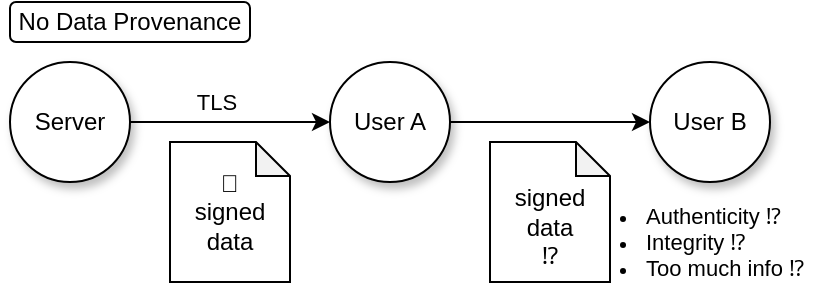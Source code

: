 <mxfile version="21.6.5" type="device">
  <diagram name="Page-1" id="E1Tv2Iv79u1PMs5fWFh_">
    <mxGraphModel dx="1147" dy="1200" grid="1" gridSize="10" guides="1" tooltips="1" connect="1" arrows="1" fold="1" page="1" pageScale="1" pageWidth="827" pageHeight="1169" math="0" shadow="0">
      <root>
        <mxCell id="0" />
        <mxCell id="1" parent="0" />
        <mxCell id="HxEEL8P-OPklS3m3PPNj-46" value="No Data Provenance" style="rounded=1;whiteSpace=wrap;html=1;" parent="1" vertex="1">
          <mxGeometry x="70" y="160" width="120" height="20" as="geometry" />
        </mxCell>
        <mxCell id="HxEEL8P-OPklS3m3PPNj-1" value="Server" style="ellipse;whiteSpace=wrap;html=1;aspect=fixed;shadow=1;" parent="1" vertex="1">
          <mxGeometry x="70" y="190" width="60" height="60" as="geometry" />
        </mxCell>
        <mxCell id="HxEEL8P-OPklS3m3PPNj-2" value="User A" style="ellipse;whiteSpace=wrap;html=1;aspect=fixed;shadow=1;" parent="1" vertex="1">
          <mxGeometry x="230" y="190" width="60" height="60" as="geometry" />
        </mxCell>
        <mxCell id="HxEEL8P-OPklS3m3PPNj-3" value="User B" style="ellipse;whiteSpace=wrap;html=1;aspect=fixed;shadow=1;" parent="1" vertex="1">
          <mxGeometry x="390" y="190" width="60" height="60" as="geometry" />
        </mxCell>
        <mxCell id="HxEEL8P-OPklS3m3PPNj-5" style="edgeStyle=orthogonalEdgeStyle;rounded=0;orthogonalLoop=1;jettySize=auto;html=1;exitX=1;exitY=0.5;exitDx=0;exitDy=0;entryX=0;entryY=0.5;entryDx=0;entryDy=0;" parent="1" source="HxEEL8P-OPklS3m3PPNj-2" target="HxEEL8P-OPklS3m3PPNj-3" edge="1">
          <mxGeometry relative="1" as="geometry" />
        </mxCell>
        <mxCell id="HxEEL8P-OPklS3m3PPNj-4" value="" style="endArrow=classic;html=1;rounded=0;exitX=1;exitY=0.5;exitDx=0;exitDy=0;" parent="1" source="HxEEL8P-OPklS3m3PPNj-1" target="HxEEL8P-OPklS3m3PPNj-2" edge="1">
          <mxGeometry width="50" height="50" relative="1" as="geometry">
            <mxPoint x="410" y="360" as="sourcePoint" />
            <mxPoint x="460" y="310" as="targetPoint" />
          </mxGeometry>
        </mxCell>
        <mxCell id="HxEEL8P-OPklS3m3PPNj-6" value="TLS" style="edgeLabel;html=1;align=center;verticalAlign=middle;resizable=0;points=[];" parent="HxEEL8P-OPklS3m3PPNj-4" vertex="1" connectable="0">
          <mxGeometry x="-0.146" y="-1" relative="1" as="geometry">
            <mxPoint y="-11" as="offset" />
          </mxGeometry>
        </mxCell>
        <mxCell id="HxEEL8P-OPklS3m3PPNj-8" value="&lt;br&gt;signed&lt;br&gt;data&lt;br&gt;⁉️" style="shape=note;whiteSpace=wrap;html=1;backgroundOutline=1;darkOpacity=0.05;size=17;" parent="1" vertex="1">
          <mxGeometry x="310" y="230" width="60" height="70" as="geometry" />
        </mxCell>
        <mxCell id="HxEEL8P-OPklS3m3PPNj-9" value="&lt;ul style=&quot;font-size: 11px;&quot;&gt;&lt;li&gt;Authenticity ⁉️&lt;/li&gt;&lt;li style=&quot;border-color: var(--border-color);&quot;&gt;Integrity ⁉️&lt;/li&gt;&lt;li&gt;&lt;span style=&quot;background-color: initial;&quot;&gt;Too much info&amp;nbsp;&lt;/span&gt;⁉️&lt;br&gt;&lt;/li&gt;&lt;/ul&gt;" style="rounded=0;whiteSpace=wrap;html=1;align=left;fillColor=none;strokeColor=none;horizontal=1;" parent="1" vertex="1">
          <mxGeometry x="346" y="250" width="136" height="60" as="geometry" />
        </mxCell>
        <mxCell id="wdAgGlkL8JTToDsr7vY7-1" value="🔐&lt;br&gt;signed&lt;br&gt;data&lt;br&gt;" style="shape=note;whiteSpace=wrap;html=1;backgroundOutline=1;darkOpacity=0.05;size=17;" vertex="1" parent="1">
          <mxGeometry x="150" y="230" width="60" height="70" as="geometry" />
        </mxCell>
      </root>
    </mxGraphModel>
  </diagram>
</mxfile>
